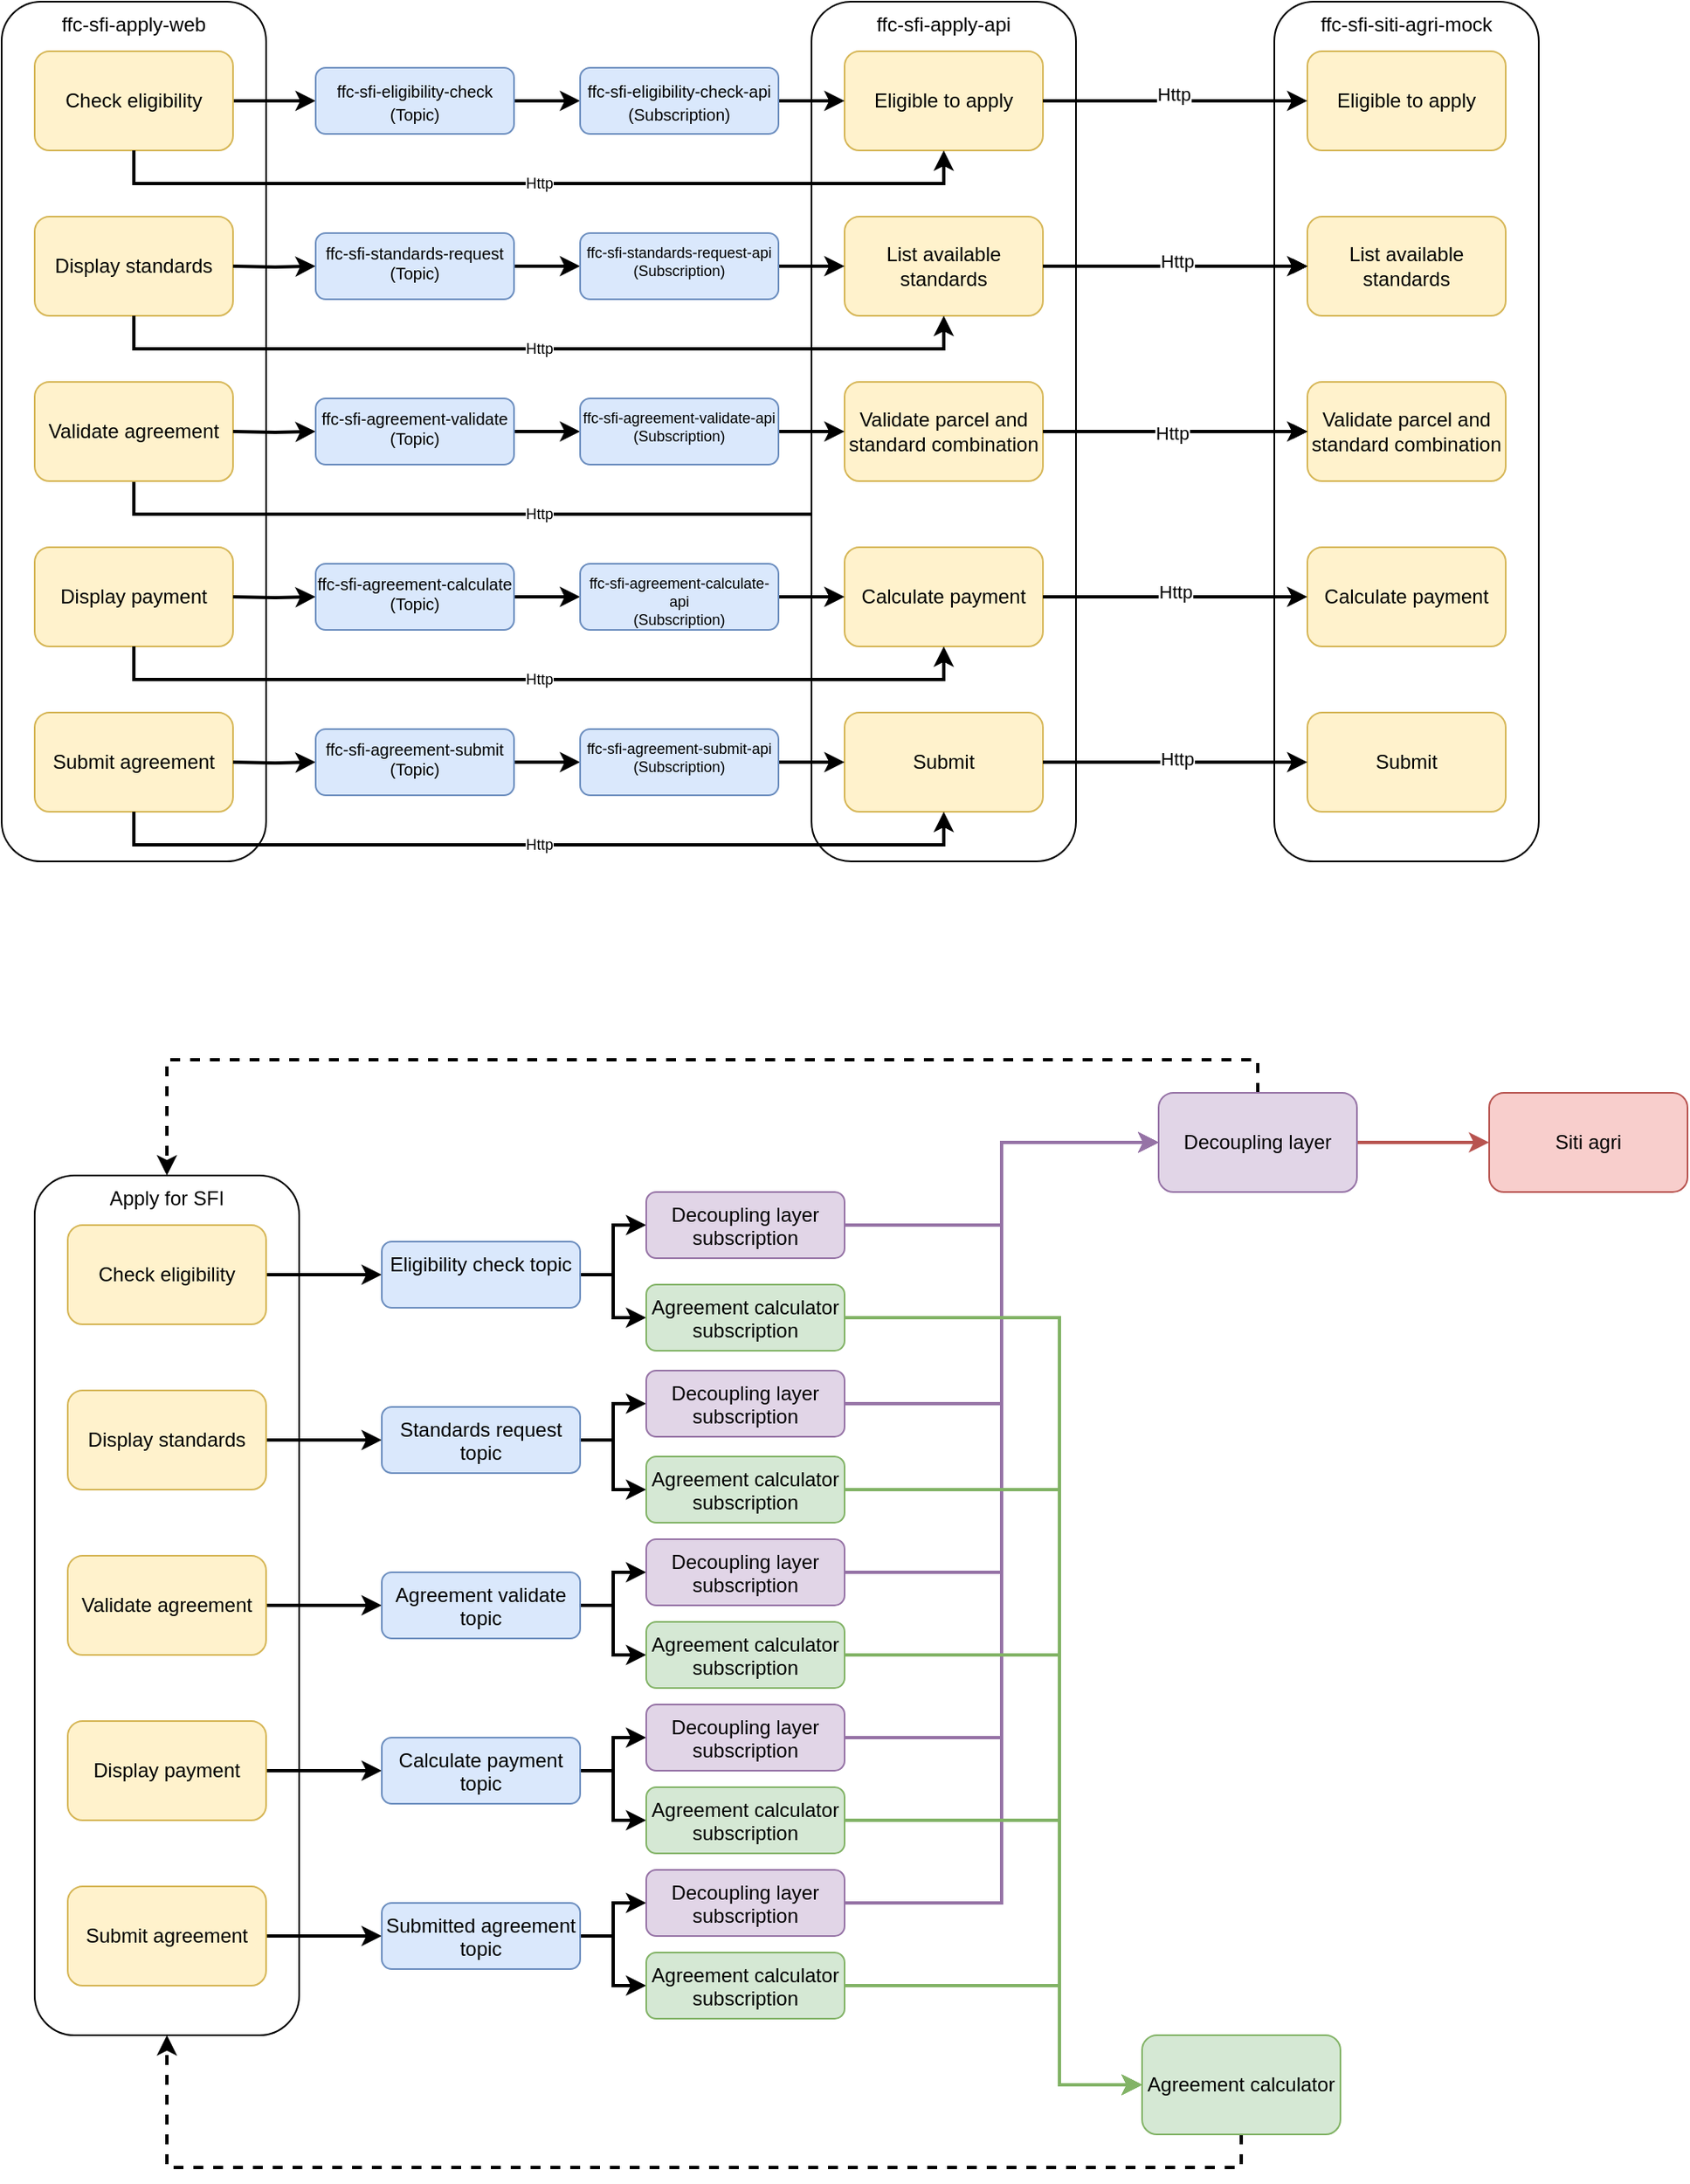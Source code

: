 <mxfile version="14.7.2" type="github">
  <diagram id="4-JRABzrSl69xwfmwqKc" name="Page-1">
    <mxGraphModel dx="2249" dy="762" grid="1" gridSize="10" guides="1" tooltips="1" connect="1" arrows="1" fold="1" page="1" pageScale="1" pageWidth="827" pageHeight="1169" math="0" shadow="0">
      <root>
        <mxCell id="0" />
        <mxCell id="1" parent="0" />
        <mxCell id="iLdQewGLBE6HOLNRCHzL-6" value="ffc-sfi-apply-web" style="rounded=1;whiteSpace=wrap;html=1;verticalAlign=top;" parent="1" vertex="1">
          <mxGeometry x="-130" y="170" width="160" height="520" as="geometry" />
        </mxCell>
        <mxCell id="iLdQewGLBE6HOLNRCHzL-37" style="edgeStyle=orthogonalEdgeStyle;rounded=0;orthogonalLoop=1;jettySize=auto;html=1;strokeWidth=2;" parent="1" source="iLdQewGLBE6HOLNRCHzL-1" target="iLdQewGLBE6HOLNRCHzL-35" edge="1">
          <mxGeometry relative="1" as="geometry" />
        </mxCell>
        <mxCell id="iLdQewGLBE6HOLNRCHzL-1" value="Check eligibility" style="rounded=1;whiteSpace=wrap;html=1;fillColor=#fff2cc;strokeColor=#d6b656;" parent="1" vertex="1">
          <mxGeometry x="-110" y="200" width="120" height="60" as="geometry" />
        </mxCell>
        <mxCell id="iLdQewGLBE6HOLNRCHzL-2" value="Display standards" style="rounded=1;whiteSpace=wrap;html=1;fillColor=#fff2cc;strokeColor=#d6b656;" parent="1" vertex="1">
          <mxGeometry x="-110" y="300" width="120" height="60" as="geometry" />
        </mxCell>
        <mxCell id="iLdQewGLBE6HOLNRCHzL-63" value="Http" style="edgeStyle=orthogonalEdgeStyle;rounded=0;orthogonalLoop=1;jettySize=auto;html=1;entryX=0.5;entryY=1;entryDx=0;entryDy=0;fontSize=9;strokeWidth=2;exitX=0.5;exitY=1;exitDx=0;exitDy=0;" parent="1" source="iLdQewGLBE6HOLNRCHzL-3" target="iLdQewGLBE6HOLNRCHzL-10" edge="1">
          <mxGeometry relative="1" as="geometry" />
        </mxCell>
        <mxCell id="iLdQewGLBE6HOLNRCHzL-3" value="Validate agreement" style="rounded=1;whiteSpace=wrap;html=1;fillColor=#fff2cc;strokeColor=#d6b656;" parent="1" vertex="1">
          <mxGeometry x="-110" y="400" width="120" height="60" as="geometry" />
        </mxCell>
        <mxCell id="iLdQewGLBE6HOLNRCHzL-4" value="Display payment" style="rounded=1;whiteSpace=wrap;html=1;fillColor=#fff2cc;strokeColor=#d6b656;" parent="1" vertex="1">
          <mxGeometry x="-110" y="500" width="120" height="60" as="geometry" />
        </mxCell>
        <mxCell id="iLdQewGLBE6HOLNRCHzL-5" value="Submit agreement" style="rounded=1;whiteSpace=wrap;html=1;fillColor=#fff2cc;strokeColor=#d6b656;" parent="1" vertex="1">
          <mxGeometry x="-110" y="600" width="120" height="60" as="geometry" />
        </mxCell>
        <mxCell id="iLdQewGLBE6HOLNRCHzL-7" value="ffc-sfi-apply-api" style="rounded=1;whiteSpace=wrap;html=1;verticalAlign=top;" parent="1" vertex="1">
          <mxGeometry x="360" y="170" width="160" height="520" as="geometry" />
        </mxCell>
        <mxCell id="iLdQewGLBE6HOLNRCHzL-8" value="Eligible to apply" style="rounded=1;whiteSpace=wrap;html=1;fillColor=#fff2cc;strokeColor=#d6b656;" parent="1" vertex="1">
          <mxGeometry x="380" y="200" width="120" height="60" as="geometry" />
        </mxCell>
        <mxCell id="iLdQewGLBE6HOLNRCHzL-9" value="List available standards" style="rounded=1;whiteSpace=wrap;html=1;fillColor=#fff2cc;strokeColor=#d6b656;" parent="1" vertex="1">
          <mxGeometry x="380" y="300" width="120" height="60" as="geometry" />
        </mxCell>
        <mxCell id="iLdQewGLBE6HOLNRCHzL-21" style="edgeStyle=orthogonalEdgeStyle;rounded=0;orthogonalLoop=1;jettySize=auto;html=1;entryX=0;entryY=0.5;entryDx=0;entryDy=0;" parent="1" source="iLdQewGLBE6HOLNRCHzL-10" target="iLdQewGLBE6HOLNRCHzL-16" edge="1">
          <mxGeometry relative="1" as="geometry" />
        </mxCell>
        <mxCell id="iLdQewGLBE6HOLNRCHzL-10" value="Validate parcel and standard combination" style="rounded=1;whiteSpace=wrap;html=1;fillColor=#fff2cc;strokeColor=#d6b656;" parent="1" vertex="1">
          <mxGeometry x="380" y="400" width="120" height="60" as="geometry" />
        </mxCell>
        <mxCell id="iLdQewGLBE6HOLNRCHzL-11" value="Calculate payment" style="rounded=1;whiteSpace=wrap;html=1;fillColor=#fff2cc;strokeColor=#d6b656;" parent="1" vertex="1">
          <mxGeometry x="380" y="500" width="120" height="60" as="geometry" />
        </mxCell>
        <mxCell id="iLdQewGLBE6HOLNRCHzL-12" value="Submit" style="rounded=1;whiteSpace=wrap;html=1;fillColor=#fff2cc;strokeColor=#d6b656;" parent="1" vertex="1">
          <mxGeometry x="380" y="600" width="120" height="60" as="geometry" />
        </mxCell>
        <mxCell id="iLdQewGLBE6HOLNRCHzL-13" value="ffc-sfi-siti-agri-mock" style="rounded=1;whiteSpace=wrap;html=1;verticalAlign=top;" parent="1" vertex="1">
          <mxGeometry x="640" y="170" width="160" height="520" as="geometry" />
        </mxCell>
        <mxCell id="iLdQewGLBE6HOLNRCHzL-14" value="Eligible to apply" style="rounded=1;whiteSpace=wrap;html=1;fillColor=#fff2cc;strokeColor=#d6b656;" parent="1" vertex="1">
          <mxGeometry x="660" y="200" width="120" height="60" as="geometry" />
        </mxCell>
        <mxCell id="iLdQewGLBE6HOLNRCHzL-15" value="List available standards" style="rounded=1;whiteSpace=wrap;html=1;fillColor=#fff2cc;strokeColor=#d6b656;" parent="1" vertex="1">
          <mxGeometry x="660" y="300" width="120" height="60" as="geometry" />
        </mxCell>
        <mxCell id="iLdQewGLBE6HOLNRCHzL-16" value="Validate parcel and standard combination" style="rounded=1;whiteSpace=wrap;html=1;fillColor=#fff2cc;strokeColor=#d6b656;" parent="1" vertex="1">
          <mxGeometry x="660" y="400" width="120" height="60" as="geometry" />
        </mxCell>
        <mxCell id="iLdQewGLBE6HOLNRCHzL-17" value="Calculate payment" style="rounded=1;whiteSpace=wrap;html=1;fillColor=#fff2cc;strokeColor=#d6b656;" parent="1" vertex="1">
          <mxGeometry x="660" y="500" width="120" height="60" as="geometry" />
        </mxCell>
        <mxCell id="iLdQewGLBE6HOLNRCHzL-18" value="Submit" style="rounded=1;whiteSpace=wrap;html=1;fillColor=#fff2cc;strokeColor=#d6b656;" parent="1" vertex="1">
          <mxGeometry x="660" y="600" width="120" height="60" as="geometry" />
        </mxCell>
        <mxCell id="iLdQewGLBE6HOLNRCHzL-19" style="edgeStyle=orthogonalEdgeStyle;rounded=0;orthogonalLoop=1;jettySize=auto;html=1;entryX=0;entryY=0.5;entryDx=0;entryDy=0;strokeWidth=2;" parent="1" source="iLdQewGLBE6HOLNRCHzL-8" target="iLdQewGLBE6HOLNRCHzL-14" edge="1">
          <mxGeometry relative="1" as="geometry" />
        </mxCell>
        <mxCell id="iLdQewGLBE6HOLNRCHzL-30" value="Http" style="edgeLabel;html=1;align=center;verticalAlign=middle;resizable=0;points=[];" parent="iLdQewGLBE6HOLNRCHzL-19" vertex="1" connectable="0">
          <mxGeometry x="0.225" y="4" relative="1" as="geometry">
            <mxPoint x="-19" as="offset" />
          </mxGeometry>
        </mxCell>
        <mxCell id="iLdQewGLBE6HOLNRCHzL-20" style="edgeStyle=orthogonalEdgeStyle;rounded=0;orthogonalLoop=1;jettySize=auto;html=1;" parent="1" source="iLdQewGLBE6HOLNRCHzL-9" target="iLdQewGLBE6HOLNRCHzL-15" edge="1">
          <mxGeometry relative="1" as="geometry" />
        </mxCell>
        <mxCell id="iLdQewGLBE6HOLNRCHzL-24" style="edgeStyle=orthogonalEdgeStyle;rounded=0;orthogonalLoop=1;jettySize=auto;html=1;" parent="1" edge="1">
          <mxGeometry relative="1" as="geometry">
            <mxPoint x="500" y="330" as="sourcePoint" />
            <mxPoint x="660" y="330" as="targetPoint" />
          </mxGeometry>
        </mxCell>
        <mxCell id="iLdQewGLBE6HOLNRCHzL-25" style="edgeStyle=orthogonalEdgeStyle;rounded=0;orthogonalLoop=1;jettySize=auto;html=1;entryX=0;entryY=0.5;entryDx=0;entryDy=0;" parent="1" edge="1">
          <mxGeometry relative="1" as="geometry">
            <mxPoint x="500" y="430" as="sourcePoint" />
            <mxPoint x="660" y="430" as="targetPoint" />
          </mxGeometry>
        </mxCell>
        <mxCell id="iLdQewGLBE6HOLNRCHzL-26" style="edgeStyle=orthogonalEdgeStyle;rounded=0;orthogonalLoop=1;jettySize=auto;html=1;" parent="1" edge="1">
          <mxGeometry relative="1" as="geometry">
            <mxPoint x="500" y="330" as="sourcePoint" />
            <mxPoint x="660" y="330" as="targetPoint" />
          </mxGeometry>
        </mxCell>
        <mxCell id="iLdQewGLBE6HOLNRCHzL-27" style="edgeStyle=orthogonalEdgeStyle;rounded=0;orthogonalLoop=1;jettySize=auto;html=1;entryX=0;entryY=0.5;entryDx=0;entryDy=0;" parent="1" edge="1">
          <mxGeometry relative="1" as="geometry">
            <mxPoint x="500" y="430" as="sourcePoint" />
            <mxPoint x="660" y="430" as="targetPoint" />
          </mxGeometry>
        </mxCell>
        <mxCell id="iLdQewGLBE6HOLNRCHzL-22" style="edgeStyle=orthogonalEdgeStyle;rounded=0;orthogonalLoop=1;jettySize=auto;html=1;entryX=0;entryY=0.5;entryDx=0;entryDy=0;strokeWidth=2;" parent="1" source="iLdQewGLBE6HOLNRCHzL-11" target="iLdQewGLBE6HOLNRCHzL-17" edge="1">
          <mxGeometry relative="1" as="geometry" />
        </mxCell>
        <mxCell id="iLdQewGLBE6HOLNRCHzL-33" value="Http" style="edgeLabel;html=1;align=center;verticalAlign=middle;resizable=0;points=[];" parent="iLdQewGLBE6HOLNRCHzL-22" vertex="1" connectable="0">
          <mxGeometry x="0.3" y="3" relative="1" as="geometry">
            <mxPoint x="-24" as="offset" />
          </mxGeometry>
        </mxCell>
        <mxCell id="iLdQewGLBE6HOLNRCHzL-23" style="edgeStyle=orthogonalEdgeStyle;rounded=0;orthogonalLoop=1;jettySize=auto;html=1;entryX=0;entryY=0.5;entryDx=0;entryDy=0;strokeWidth=2;" parent="1" source="iLdQewGLBE6HOLNRCHzL-12" target="iLdQewGLBE6HOLNRCHzL-18" edge="1">
          <mxGeometry relative="1" as="geometry" />
        </mxCell>
        <mxCell id="iLdQewGLBE6HOLNRCHzL-34" value="Http" style="edgeLabel;html=1;align=center;verticalAlign=middle;resizable=0;points=[];" parent="iLdQewGLBE6HOLNRCHzL-23" vertex="1" connectable="0">
          <mxGeometry x="0.312" y="2" relative="1" as="geometry">
            <mxPoint x="-24" as="offset" />
          </mxGeometry>
        </mxCell>
        <mxCell id="iLdQewGLBE6HOLNRCHzL-28" style="edgeStyle=orthogonalEdgeStyle;rounded=0;orthogonalLoop=1;jettySize=auto;html=1;strokeWidth=2;" parent="1" edge="1">
          <mxGeometry relative="1" as="geometry">
            <mxPoint x="500" y="330" as="sourcePoint" />
            <mxPoint x="660" y="330" as="targetPoint" />
          </mxGeometry>
        </mxCell>
        <mxCell id="iLdQewGLBE6HOLNRCHzL-31" value="Http" style="edgeLabel;html=1;align=center;verticalAlign=middle;resizable=0;points=[];" parent="iLdQewGLBE6HOLNRCHzL-28" vertex="1" connectable="0">
          <mxGeometry x="0.25" y="3" relative="1" as="geometry">
            <mxPoint x="-19" as="offset" />
          </mxGeometry>
        </mxCell>
        <mxCell id="iLdQewGLBE6HOLNRCHzL-29" style="edgeStyle=orthogonalEdgeStyle;rounded=0;orthogonalLoop=1;jettySize=auto;html=1;entryX=0;entryY=0.5;entryDx=0;entryDy=0;strokeWidth=2;" parent="1" edge="1">
          <mxGeometry relative="1" as="geometry">
            <mxPoint x="500" y="430" as="sourcePoint" />
            <mxPoint x="660" y="430" as="targetPoint" />
          </mxGeometry>
        </mxCell>
        <mxCell id="iLdQewGLBE6HOLNRCHzL-32" value="Http" style="edgeLabel;html=1;align=center;verticalAlign=middle;resizable=0;points=[];" parent="iLdQewGLBE6HOLNRCHzL-29" vertex="1" connectable="0">
          <mxGeometry x="0.175" y="-2" relative="1" as="geometry">
            <mxPoint x="-16" y="-1" as="offset" />
          </mxGeometry>
        </mxCell>
        <mxCell id="iLdQewGLBE6HOLNRCHzL-38" style="edgeStyle=orthogonalEdgeStyle;rounded=0;orthogonalLoop=1;jettySize=auto;html=1;entryX=0;entryY=0.5;entryDx=0;entryDy=0;strokeWidth=2;" parent="1" source="iLdQewGLBE6HOLNRCHzL-35" target="iLdQewGLBE6HOLNRCHzL-36" edge="1">
          <mxGeometry relative="1" as="geometry" />
        </mxCell>
        <mxCell id="iLdQewGLBE6HOLNRCHzL-35" value="&lt;font style=&quot;font-size: 10px&quot;&gt;ffc-sfi-eligibility-check&lt;br&gt;(Topic)&lt;/font&gt;" style="rounded=1;whiteSpace=wrap;html=1;verticalAlign=top;fillColor=#dae8fc;strokeColor=#6c8ebf;" parent="1" vertex="1">
          <mxGeometry x="60" y="210" width="120" height="40" as="geometry" />
        </mxCell>
        <mxCell id="iLdQewGLBE6HOLNRCHzL-39" style="edgeStyle=orthogonalEdgeStyle;rounded=0;orthogonalLoop=1;jettySize=auto;html=1;entryX=0;entryY=0.5;entryDx=0;entryDy=0;strokeWidth=2;" parent="1" source="iLdQewGLBE6HOLNRCHzL-36" target="iLdQewGLBE6HOLNRCHzL-8" edge="1">
          <mxGeometry relative="1" as="geometry" />
        </mxCell>
        <mxCell id="iLdQewGLBE6HOLNRCHzL-36" value="&lt;font style=&quot;font-size: 10px&quot;&gt;ffc-sfi-eligibility-check-api&lt;br&gt;(Subscription)&lt;/font&gt;" style="rounded=1;whiteSpace=wrap;html=1;verticalAlign=top;fillColor=#dae8fc;strokeColor=#6c8ebf;" parent="1" vertex="1">
          <mxGeometry x="220" y="210" width="120" height="40" as="geometry" />
        </mxCell>
        <mxCell id="iLdQewGLBE6HOLNRCHzL-40" style="edgeStyle=orthogonalEdgeStyle;rounded=0;orthogonalLoop=1;jettySize=auto;html=1;strokeWidth=2;" parent="1" target="iLdQewGLBE6HOLNRCHzL-42" edge="1">
          <mxGeometry relative="1" as="geometry">
            <mxPoint x="10" y="330" as="sourcePoint" />
          </mxGeometry>
        </mxCell>
        <mxCell id="iLdQewGLBE6HOLNRCHzL-41" style="edgeStyle=orthogonalEdgeStyle;rounded=0;orthogonalLoop=1;jettySize=auto;html=1;entryX=0;entryY=0.5;entryDx=0;entryDy=0;strokeWidth=2;" parent="1" source="iLdQewGLBE6HOLNRCHzL-42" target="iLdQewGLBE6HOLNRCHzL-44" edge="1">
          <mxGeometry relative="1" as="geometry" />
        </mxCell>
        <mxCell id="iLdQewGLBE6HOLNRCHzL-42" value="ffc-sfi-standards-request&lt;br style=&quot;font-size: 10px&quot;&gt;(Topic)" style="rounded=1;whiteSpace=wrap;html=1;verticalAlign=top;fontSize=10;fillColor=#dae8fc;strokeColor=#6c8ebf;" parent="1" vertex="1">
          <mxGeometry x="60" y="310" width="120" height="40" as="geometry" />
        </mxCell>
        <mxCell id="iLdQewGLBE6HOLNRCHzL-43" style="edgeStyle=orthogonalEdgeStyle;rounded=0;orthogonalLoop=1;jettySize=auto;html=1;entryX=0;entryY=0.5;entryDx=0;entryDy=0;strokeWidth=2;" parent="1" source="iLdQewGLBE6HOLNRCHzL-44" edge="1">
          <mxGeometry relative="1" as="geometry">
            <mxPoint x="380" y="330" as="targetPoint" />
          </mxGeometry>
        </mxCell>
        <mxCell id="iLdQewGLBE6HOLNRCHzL-44" value="ffc-sfi-standards-request-api&lt;br style=&quot;font-size: 9px;&quot;&gt;(Subscription)" style="rounded=1;whiteSpace=wrap;html=1;verticalAlign=top;fontSize=9;fillColor=#dae8fc;strokeColor=#6c8ebf;" parent="1" vertex="1">
          <mxGeometry x="220" y="310" width="120" height="40" as="geometry" />
        </mxCell>
        <mxCell id="iLdQewGLBE6HOLNRCHzL-45" style="edgeStyle=orthogonalEdgeStyle;rounded=0;orthogonalLoop=1;jettySize=auto;html=1;strokeWidth=2;" parent="1" target="iLdQewGLBE6HOLNRCHzL-47" edge="1">
          <mxGeometry relative="1" as="geometry">
            <mxPoint x="10" y="430" as="sourcePoint" />
          </mxGeometry>
        </mxCell>
        <mxCell id="iLdQewGLBE6HOLNRCHzL-46" style="edgeStyle=orthogonalEdgeStyle;rounded=0;orthogonalLoop=1;jettySize=auto;html=1;entryX=0;entryY=0.5;entryDx=0;entryDy=0;strokeWidth=2;" parent="1" source="iLdQewGLBE6HOLNRCHzL-47" target="iLdQewGLBE6HOLNRCHzL-49" edge="1">
          <mxGeometry relative="1" as="geometry" />
        </mxCell>
        <mxCell id="iLdQewGLBE6HOLNRCHzL-47" value="ffc-sfi-agreement-validate&lt;br style=&quot;font-size: 10px&quot;&gt;(Topic)" style="rounded=1;whiteSpace=wrap;html=1;verticalAlign=top;fontSize=10;fillColor=#dae8fc;strokeColor=#6c8ebf;" parent="1" vertex="1">
          <mxGeometry x="60" y="410" width="120" height="40" as="geometry" />
        </mxCell>
        <mxCell id="iLdQewGLBE6HOLNRCHzL-48" style="edgeStyle=orthogonalEdgeStyle;rounded=0;orthogonalLoop=1;jettySize=auto;html=1;entryX=0;entryY=0.5;entryDx=0;entryDy=0;strokeWidth=2;" parent="1" source="iLdQewGLBE6HOLNRCHzL-49" edge="1">
          <mxGeometry relative="1" as="geometry">
            <mxPoint x="380" y="430" as="targetPoint" />
          </mxGeometry>
        </mxCell>
        <mxCell id="iLdQewGLBE6HOLNRCHzL-49" value="ffc-sfi-agreement-validate-api&lt;br style=&quot;font-size: 9px&quot;&gt;(Subscription)" style="rounded=1;whiteSpace=wrap;html=1;verticalAlign=top;fontSize=9;fillColor=#dae8fc;strokeColor=#6c8ebf;" parent="1" vertex="1">
          <mxGeometry x="220" y="410" width="120" height="40" as="geometry" />
        </mxCell>
        <mxCell id="iLdQewGLBE6HOLNRCHzL-50" style="edgeStyle=orthogonalEdgeStyle;rounded=0;orthogonalLoop=1;jettySize=auto;html=1;strokeWidth=2;" parent="1" target="iLdQewGLBE6HOLNRCHzL-52" edge="1">
          <mxGeometry relative="1" as="geometry">
            <mxPoint x="10" y="530" as="sourcePoint" />
          </mxGeometry>
        </mxCell>
        <mxCell id="iLdQewGLBE6HOLNRCHzL-51" style="edgeStyle=orthogonalEdgeStyle;rounded=0;orthogonalLoop=1;jettySize=auto;html=1;entryX=0;entryY=0.5;entryDx=0;entryDy=0;strokeWidth=2;" parent="1" source="iLdQewGLBE6HOLNRCHzL-52" target="iLdQewGLBE6HOLNRCHzL-54" edge="1">
          <mxGeometry relative="1" as="geometry" />
        </mxCell>
        <mxCell id="iLdQewGLBE6HOLNRCHzL-52" value="ffc-sfi-agreement-calculate&lt;br style=&quot;font-size: 10px&quot;&gt;(Topic)" style="rounded=1;whiteSpace=wrap;html=1;verticalAlign=top;fontSize=10;fillColor=#dae8fc;strokeColor=#6c8ebf;" parent="1" vertex="1">
          <mxGeometry x="60" y="510" width="120" height="40" as="geometry" />
        </mxCell>
        <mxCell id="iLdQewGLBE6HOLNRCHzL-53" style="edgeStyle=orthogonalEdgeStyle;rounded=0;orthogonalLoop=1;jettySize=auto;html=1;entryX=0;entryY=0.5;entryDx=0;entryDy=0;strokeWidth=2;" parent="1" source="iLdQewGLBE6HOLNRCHzL-54" edge="1">
          <mxGeometry relative="1" as="geometry">
            <mxPoint x="380" y="530" as="targetPoint" />
          </mxGeometry>
        </mxCell>
        <mxCell id="iLdQewGLBE6HOLNRCHzL-54" value="ffc-sfi-agreement-calculate-api&lt;br style=&quot;font-size: 9px&quot;&gt;(Subscription)" style="rounded=1;whiteSpace=wrap;html=1;verticalAlign=top;fontSize=9;fillColor=#dae8fc;strokeColor=#6c8ebf;" parent="1" vertex="1">
          <mxGeometry x="220" y="510" width="120" height="40" as="geometry" />
        </mxCell>
        <mxCell id="iLdQewGLBE6HOLNRCHzL-55" style="edgeStyle=orthogonalEdgeStyle;rounded=0;orthogonalLoop=1;jettySize=auto;html=1;strokeWidth=2;" parent="1" target="iLdQewGLBE6HOLNRCHzL-57" edge="1">
          <mxGeometry relative="1" as="geometry">
            <mxPoint x="10" y="630" as="sourcePoint" />
          </mxGeometry>
        </mxCell>
        <mxCell id="iLdQewGLBE6HOLNRCHzL-56" style="edgeStyle=orthogonalEdgeStyle;rounded=0;orthogonalLoop=1;jettySize=auto;html=1;entryX=0;entryY=0.5;entryDx=0;entryDy=0;strokeWidth=2;" parent="1" source="iLdQewGLBE6HOLNRCHzL-57" target="iLdQewGLBE6HOLNRCHzL-59" edge="1">
          <mxGeometry relative="1" as="geometry" />
        </mxCell>
        <mxCell id="iLdQewGLBE6HOLNRCHzL-57" value="ffc-sfi-agreement-submit&lt;br style=&quot;font-size: 10px&quot;&gt;(Topic)" style="rounded=1;whiteSpace=wrap;html=1;verticalAlign=top;fontSize=10;fillColor=#dae8fc;strokeColor=#6c8ebf;" parent="1" vertex="1">
          <mxGeometry x="60" y="610" width="120" height="40" as="geometry" />
        </mxCell>
        <mxCell id="iLdQewGLBE6HOLNRCHzL-58" style="edgeStyle=orthogonalEdgeStyle;rounded=0;orthogonalLoop=1;jettySize=auto;html=1;entryX=0;entryY=0.5;entryDx=0;entryDy=0;strokeWidth=2;" parent="1" source="iLdQewGLBE6HOLNRCHzL-59" edge="1">
          <mxGeometry relative="1" as="geometry">
            <mxPoint x="380" y="630" as="targetPoint" />
          </mxGeometry>
        </mxCell>
        <mxCell id="iLdQewGLBE6HOLNRCHzL-59" value="ffc-sfi-agreement-submit-api&lt;br style=&quot;font-size: 9px;&quot;&gt;(Subscription)" style="rounded=1;whiteSpace=wrap;html=1;verticalAlign=top;fontSize=9;fillColor=#dae8fc;strokeColor=#6c8ebf;" parent="1" vertex="1">
          <mxGeometry x="220" y="610" width="120" height="40" as="geometry" />
        </mxCell>
        <mxCell id="iLdQewGLBE6HOLNRCHzL-61" value="Http" style="edgeStyle=orthogonalEdgeStyle;rounded=0;orthogonalLoop=1;jettySize=auto;html=1;entryX=0.5;entryY=1;entryDx=0;entryDy=0;fontSize=9;strokeWidth=2;exitX=0.5;exitY=1;exitDx=0;exitDy=0;" parent="1" source="iLdQewGLBE6HOLNRCHzL-1" target="iLdQewGLBE6HOLNRCHzL-8" edge="1">
          <mxGeometry relative="1" as="geometry" />
        </mxCell>
        <mxCell id="iLdQewGLBE6HOLNRCHzL-62" value="Http" style="edgeStyle=orthogonalEdgeStyle;rounded=0;orthogonalLoop=1;jettySize=auto;html=1;entryX=0.5;entryY=1;entryDx=0;entryDy=0;fontSize=9;strokeWidth=2;exitX=0.5;exitY=1;exitDx=0;exitDy=0;" parent="1" source="iLdQewGLBE6HOLNRCHzL-2" target="iLdQewGLBE6HOLNRCHzL-9" edge="1">
          <mxGeometry relative="1" as="geometry" />
        </mxCell>
        <mxCell id="iLdQewGLBE6HOLNRCHzL-65" value="Http" style="edgeStyle=orthogonalEdgeStyle;rounded=0;orthogonalLoop=1;jettySize=auto;html=1;entryX=0.5;entryY=1;entryDx=0;entryDy=0;fontSize=9;strokeWidth=2;exitX=0.5;exitY=1;exitDx=0;exitDy=0;" parent="1" source="iLdQewGLBE6HOLNRCHzL-5" target="iLdQewGLBE6HOLNRCHzL-12" edge="1">
          <mxGeometry relative="1" as="geometry" />
        </mxCell>
        <mxCell id="iLdQewGLBE6HOLNRCHzL-64" value="Http" style="edgeStyle=orthogonalEdgeStyle;rounded=0;orthogonalLoop=1;jettySize=auto;html=1;entryX=0.5;entryY=1;entryDx=0;entryDy=0;fontSize=9;strokeWidth=2;exitX=0.5;exitY=1;exitDx=0;exitDy=0;" parent="1" source="iLdQewGLBE6HOLNRCHzL-4" target="iLdQewGLBE6HOLNRCHzL-11" edge="1">
          <mxGeometry relative="1" as="geometry" />
        </mxCell>
        <mxCell id="92nNJz3FCfaOk2cZFQuL-1" value="Apply for SFI" style="rounded=1;whiteSpace=wrap;html=1;verticalAlign=top;" vertex="1" parent="1">
          <mxGeometry x="-110" y="880" width="160" height="520" as="geometry" />
        </mxCell>
        <mxCell id="92nNJz3FCfaOk2cZFQuL-22" style="edgeStyle=orthogonalEdgeStyle;rounded=0;orthogonalLoop=1;jettySize=auto;html=1;entryX=0;entryY=0.5;entryDx=0;entryDy=0;strokeWidth=2;" edge="1" parent="1" source="92nNJz3FCfaOk2cZFQuL-2" target="92nNJz3FCfaOk2cZFQuL-8">
          <mxGeometry relative="1" as="geometry" />
        </mxCell>
        <mxCell id="92nNJz3FCfaOk2cZFQuL-2" value="Check eligibility" style="rounded=1;whiteSpace=wrap;html=1;fillColor=#fff2cc;strokeColor=#d6b656;" vertex="1" parent="1">
          <mxGeometry x="-90" y="910" width="120" height="60" as="geometry" />
        </mxCell>
        <mxCell id="92nNJz3FCfaOk2cZFQuL-23" style="edgeStyle=orthogonalEdgeStyle;rounded=0;orthogonalLoop=1;jettySize=auto;html=1;entryX=0;entryY=0.5;entryDx=0;entryDy=0;strokeWidth=2;" edge="1" parent="1" source="92nNJz3FCfaOk2cZFQuL-3" target="92nNJz3FCfaOk2cZFQuL-11">
          <mxGeometry relative="1" as="geometry" />
        </mxCell>
        <mxCell id="92nNJz3FCfaOk2cZFQuL-3" value="Display standards" style="rounded=1;whiteSpace=wrap;html=1;fillColor=#fff2cc;strokeColor=#d6b656;" vertex="1" parent="1">
          <mxGeometry x="-90" y="1010" width="120" height="60" as="geometry" />
        </mxCell>
        <mxCell id="92nNJz3FCfaOk2cZFQuL-24" style="edgeStyle=orthogonalEdgeStyle;rounded=0;orthogonalLoop=1;jettySize=auto;html=1;entryX=0;entryY=0.5;entryDx=0;entryDy=0;strokeWidth=2;" edge="1" parent="1" source="92nNJz3FCfaOk2cZFQuL-4" target="92nNJz3FCfaOk2cZFQuL-14">
          <mxGeometry relative="1" as="geometry" />
        </mxCell>
        <mxCell id="92nNJz3FCfaOk2cZFQuL-4" value="Validate agreement" style="rounded=1;whiteSpace=wrap;html=1;fillColor=#fff2cc;strokeColor=#d6b656;" vertex="1" parent="1">
          <mxGeometry x="-90" y="1110" width="120" height="60" as="geometry" />
        </mxCell>
        <mxCell id="92nNJz3FCfaOk2cZFQuL-25" style="edgeStyle=orthogonalEdgeStyle;rounded=0;orthogonalLoop=1;jettySize=auto;html=1;entryX=0;entryY=0.5;entryDx=0;entryDy=0;strokeWidth=2;" edge="1" parent="1" source="92nNJz3FCfaOk2cZFQuL-5" target="92nNJz3FCfaOk2cZFQuL-17">
          <mxGeometry relative="1" as="geometry" />
        </mxCell>
        <mxCell id="92nNJz3FCfaOk2cZFQuL-5" value="Display payment" style="rounded=1;whiteSpace=wrap;html=1;fillColor=#fff2cc;strokeColor=#d6b656;" vertex="1" parent="1">
          <mxGeometry x="-90" y="1210" width="120" height="60" as="geometry" />
        </mxCell>
        <mxCell id="92nNJz3FCfaOk2cZFQuL-26" style="edgeStyle=orthogonalEdgeStyle;rounded=0;orthogonalLoop=1;jettySize=auto;html=1;entryX=0;entryY=0.5;entryDx=0;entryDy=0;strokeWidth=2;" edge="1" parent="1" source="92nNJz3FCfaOk2cZFQuL-6" target="92nNJz3FCfaOk2cZFQuL-20">
          <mxGeometry relative="1" as="geometry" />
        </mxCell>
        <mxCell id="92nNJz3FCfaOk2cZFQuL-6" value="Submit agreement" style="rounded=1;whiteSpace=wrap;html=1;fillColor=#fff2cc;strokeColor=#d6b656;" vertex="1" parent="1">
          <mxGeometry x="-90" y="1310" width="120" height="60" as="geometry" />
        </mxCell>
        <mxCell id="92nNJz3FCfaOk2cZFQuL-7" style="edgeStyle=orthogonalEdgeStyle;rounded=0;orthogonalLoop=1;jettySize=auto;html=1;entryX=0;entryY=0.5;entryDx=0;entryDy=0;strokeWidth=2;" edge="1" parent="1" source="92nNJz3FCfaOk2cZFQuL-8" target="92nNJz3FCfaOk2cZFQuL-9">
          <mxGeometry relative="1" as="geometry" />
        </mxCell>
        <mxCell id="92nNJz3FCfaOk2cZFQuL-36" style="edgeStyle=orthogonalEdgeStyle;rounded=0;orthogonalLoop=1;jettySize=auto;html=1;entryX=0;entryY=0.5;entryDx=0;entryDy=0;fontSize=12;strokeWidth=2;" edge="1" parent="1" source="92nNJz3FCfaOk2cZFQuL-8" target="92nNJz3FCfaOk2cZFQuL-34">
          <mxGeometry relative="1" as="geometry" />
        </mxCell>
        <mxCell id="92nNJz3FCfaOk2cZFQuL-8" value="&lt;span style=&quot;font-size: 12px;&quot;&gt;Eligibility check topic&lt;/span&gt;" style="rounded=1;whiteSpace=wrap;html=1;verticalAlign=top;fillColor=#dae8fc;strokeColor=#6c8ebf;fontSize=12;" vertex="1" parent="1">
          <mxGeometry x="100" y="920" width="120" height="40" as="geometry" />
        </mxCell>
        <mxCell id="92nNJz3FCfaOk2cZFQuL-46" style="edgeStyle=orthogonalEdgeStyle;rounded=0;orthogonalLoop=1;jettySize=auto;html=1;entryX=0;entryY=0.5;entryDx=0;entryDy=0;fontSize=12;strokeWidth=2;fillColor=#e1d5e7;strokeColor=#9673a6;" edge="1" parent="1" source="92nNJz3FCfaOk2cZFQuL-9" target="92nNJz3FCfaOk2cZFQuL-45">
          <mxGeometry relative="1" as="geometry" />
        </mxCell>
        <mxCell id="92nNJz3FCfaOk2cZFQuL-9" value="&lt;span style=&quot;font-size: 12px;&quot;&gt;Decoupling layer subscription&lt;/span&gt;" style="rounded=1;whiteSpace=wrap;html=1;verticalAlign=top;fillColor=#e1d5e7;strokeColor=#9673a6;fontSize=12;" vertex="1" parent="1">
          <mxGeometry x="260" y="890" width="120" height="40" as="geometry" />
        </mxCell>
        <mxCell id="92nNJz3FCfaOk2cZFQuL-10" style="edgeStyle=orthogonalEdgeStyle;rounded=0;orthogonalLoop=1;jettySize=auto;html=1;entryX=0;entryY=0.5;entryDx=0;entryDy=0;strokeWidth=2;" edge="1" parent="1" source="92nNJz3FCfaOk2cZFQuL-11" target="92nNJz3FCfaOk2cZFQuL-30">
          <mxGeometry relative="1" as="geometry">
            <mxPoint x="260" y="1040" as="targetPoint" />
          </mxGeometry>
        </mxCell>
        <mxCell id="92nNJz3FCfaOk2cZFQuL-38" style="edgeStyle=orthogonalEdgeStyle;rounded=0;orthogonalLoop=1;jettySize=auto;html=1;entryX=0;entryY=0.5;entryDx=0;entryDy=0;fontSize=12;strokeWidth=2;" edge="1" parent="1" source="92nNJz3FCfaOk2cZFQuL-11" target="92nNJz3FCfaOk2cZFQuL-37">
          <mxGeometry relative="1" as="geometry" />
        </mxCell>
        <mxCell id="92nNJz3FCfaOk2cZFQuL-11" value="Standards request topic" style="rounded=1;whiteSpace=wrap;html=1;verticalAlign=top;fontSize=12;fillColor=#dae8fc;strokeColor=#6c8ebf;" vertex="1" parent="1">
          <mxGeometry x="100" y="1020" width="120" height="40" as="geometry" />
        </mxCell>
        <mxCell id="92nNJz3FCfaOk2cZFQuL-13" style="edgeStyle=orthogonalEdgeStyle;rounded=0;orthogonalLoop=1;jettySize=auto;html=1;entryX=0;entryY=0.5;entryDx=0;entryDy=0;strokeWidth=2;" edge="1" parent="1" source="92nNJz3FCfaOk2cZFQuL-14" target="92nNJz3FCfaOk2cZFQuL-31">
          <mxGeometry relative="1" as="geometry">
            <mxPoint x="260" y="1140" as="targetPoint" />
          </mxGeometry>
        </mxCell>
        <mxCell id="92nNJz3FCfaOk2cZFQuL-42" style="edgeStyle=orthogonalEdgeStyle;rounded=0;orthogonalLoop=1;jettySize=auto;html=1;entryX=0;entryY=0.5;entryDx=0;entryDy=0;fontSize=12;strokeWidth=2;" edge="1" parent="1" source="92nNJz3FCfaOk2cZFQuL-14" target="92nNJz3FCfaOk2cZFQuL-39">
          <mxGeometry relative="1" as="geometry" />
        </mxCell>
        <mxCell id="92nNJz3FCfaOk2cZFQuL-14" value="Agreement validate topic" style="rounded=1;whiteSpace=wrap;html=1;verticalAlign=top;fontSize=12;fillColor=#dae8fc;strokeColor=#6c8ebf;" vertex="1" parent="1">
          <mxGeometry x="100" y="1120" width="120" height="40" as="geometry" />
        </mxCell>
        <mxCell id="92nNJz3FCfaOk2cZFQuL-16" style="edgeStyle=orthogonalEdgeStyle;rounded=0;orthogonalLoop=1;jettySize=auto;html=1;strokeWidth=2;entryX=0;entryY=0.5;entryDx=0;entryDy=0;" edge="1" parent="1" source="92nNJz3FCfaOk2cZFQuL-17" target="92nNJz3FCfaOk2cZFQuL-32">
          <mxGeometry relative="1" as="geometry">
            <mxPoint x="260" y="1240" as="targetPoint" />
          </mxGeometry>
        </mxCell>
        <mxCell id="92nNJz3FCfaOk2cZFQuL-43" style="edgeStyle=orthogonalEdgeStyle;rounded=0;orthogonalLoop=1;jettySize=auto;html=1;entryX=0;entryY=0.5;entryDx=0;entryDy=0;fontSize=12;strokeWidth=2;" edge="1" parent="1" source="92nNJz3FCfaOk2cZFQuL-17" target="92nNJz3FCfaOk2cZFQuL-40">
          <mxGeometry relative="1" as="geometry" />
        </mxCell>
        <mxCell id="92nNJz3FCfaOk2cZFQuL-17" value="Calculate payment topic" style="rounded=1;whiteSpace=wrap;html=1;verticalAlign=top;fontSize=12;fillColor=#dae8fc;strokeColor=#6c8ebf;" vertex="1" parent="1">
          <mxGeometry x="100" y="1220" width="120" height="40" as="geometry" />
        </mxCell>
        <mxCell id="92nNJz3FCfaOk2cZFQuL-19" style="edgeStyle=orthogonalEdgeStyle;rounded=0;orthogonalLoop=1;jettySize=auto;html=1;entryX=0;entryY=0.5;entryDx=0;entryDy=0;strokeWidth=2;entryPerimeter=0;" edge="1" parent="1" source="92nNJz3FCfaOk2cZFQuL-20" target="92nNJz3FCfaOk2cZFQuL-33">
          <mxGeometry relative="1" as="geometry">
            <mxPoint x="260" y="1340" as="targetPoint" />
          </mxGeometry>
        </mxCell>
        <mxCell id="92nNJz3FCfaOk2cZFQuL-44" style="edgeStyle=orthogonalEdgeStyle;rounded=0;orthogonalLoop=1;jettySize=auto;html=1;entryX=0;entryY=0.5;entryDx=0;entryDy=0;fontSize=12;strokeWidth=2;" edge="1" parent="1" source="92nNJz3FCfaOk2cZFQuL-20" target="92nNJz3FCfaOk2cZFQuL-41">
          <mxGeometry relative="1" as="geometry" />
        </mxCell>
        <mxCell id="92nNJz3FCfaOk2cZFQuL-20" value="Submitted agreement topic" style="rounded=1;whiteSpace=wrap;html=1;verticalAlign=top;fontSize=12;fillColor=#dae8fc;strokeColor=#6c8ebf;" vertex="1" parent="1">
          <mxGeometry x="100" y="1320" width="120" height="40" as="geometry" />
        </mxCell>
        <mxCell id="92nNJz3FCfaOk2cZFQuL-47" style="edgeStyle=orthogonalEdgeStyle;rounded=0;orthogonalLoop=1;jettySize=auto;html=1;entryX=0;entryY=0.5;entryDx=0;entryDy=0;fontSize=12;strokeWidth=2;fillColor=#e1d5e7;strokeColor=#9673a6;" edge="1" parent="1" source="92nNJz3FCfaOk2cZFQuL-30" target="92nNJz3FCfaOk2cZFQuL-45">
          <mxGeometry relative="1" as="geometry" />
        </mxCell>
        <mxCell id="92nNJz3FCfaOk2cZFQuL-30" value="&lt;span style=&quot;font-size: 12px;&quot;&gt;Decoupling layer subscription&lt;/span&gt;" style="rounded=1;whiteSpace=wrap;html=1;verticalAlign=top;fillColor=#e1d5e7;strokeColor=#9673a6;fontSize=12;" vertex="1" parent="1">
          <mxGeometry x="260" y="998" width="120" height="40" as="geometry" />
        </mxCell>
        <mxCell id="92nNJz3FCfaOk2cZFQuL-48" style="edgeStyle=orthogonalEdgeStyle;rounded=0;orthogonalLoop=1;jettySize=auto;html=1;entryX=0;entryY=0.5;entryDx=0;entryDy=0;fontSize=12;strokeWidth=2;fillColor=#e1d5e7;strokeColor=#9673a6;" edge="1" parent="1" source="92nNJz3FCfaOk2cZFQuL-31" target="92nNJz3FCfaOk2cZFQuL-45">
          <mxGeometry relative="1" as="geometry" />
        </mxCell>
        <mxCell id="92nNJz3FCfaOk2cZFQuL-31" value="&lt;span style=&quot;font-size: 12px;&quot;&gt;Decoupling layer subscription&lt;/span&gt;" style="rounded=1;whiteSpace=wrap;html=1;verticalAlign=top;fillColor=#e1d5e7;strokeColor=#9673a6;fontSize=12;" vertex="1" parent="1">
          <mxGeometry x="260" y="1100" width="120" height="40" as="geometry" />
        </mxCell>
        <mxCell id="92nNJz3FCfaOk2cZFQuL-49" style="edgeStyle=orthogonalEdgeStyle;rounded=0;orthogonalLoop=1;jettySize=auto;html=1;entryX=0;entryY=0.5;entryDx=0;entryDy=0;fontSize=12;strokeWidth=2;fillColor=#e1d5e7;strokeColor=#9673a6;" edge="1" parent="1" source="92nNJz3FCfaOk2cZFQuL-32" target="92nNJz3FCfaOk2cZFQuL-45">
          <mxGeometry relative="1" as="geometry" />
        </mxCell>
        <mxCell id="92nNJz3FCfaOk2cZFQuL-32" value="&lt;span style=&quot;font-size: 12px;&quot;&gt;Decoupling layer subscription&lt;/span&gt;" style="rounded=1;whiteSpace=wrap;html=1;verticalAlign=top;fillColor=#e1d5e7;strokeColor=#9673a6;fontSize=12;" vertex="1" parent="1">
          <mxGeometry x="260" y="1200" width="120" height="40" as="geometry" />
        </mxCell>
        <mxCell id="92nNJz3FCfaOk2cZFQuL-50" style="edgeStyle=orthogonalEdgeStyle;rounded=0;orthogonalLoop=1;jettySize=auto;html=1;entryX=0;entryY=0.5;entryDx=0;entryDy=0;fontSize=12;strokeWidth=2;fillColor=#e1d5e7;strokeColor=#9673a6;" edge="1" parent="1" source="92nNJz3FCfaOk2cZFQuL-33" target="92nNJz3FCfaOk2cZFQuL-45">
          <mxGeometry relative="1" as="geometry" />
        </mxCell>
        <mxCell id="92nNJz3FCfaOk2cZFQuL-33" value="&lt;span style=&quot;font-size: 12px;&quot;&gt;Decoupling layer subscription&lt;/span&gt;" style="rounded=1;whiteSpace=wrap;html=1;verticalAlign=top;fillColor=#e1d5e7;strokeColor=#9673a6;fontSize=12;" vertex="1" parent="1">
          <mxGeometry x="260" y="1300" width="120" height="40" as="geometry" />
        </mxCell>
        <mxCell id="92nNJz3FCfaOk2cZFQuL-53" style="edgeStyle=orthogonalEdgeStyle;rounded=0;orthogonalLoop=1;jettySize=auto;html=1;entryX=0;entryY=0.5;entryDx=0;entryDy=0;fontSize=12;strokeWidth=2;fillColor=#d5e8d4;strokeColor=#82b366;" edge="1" parent="1" source="92nNJz3FCfaOk2cZFQuL-34" target="92nNJz3FCfaOk2cZFQuL-51">
          <mxGeometry relative="1" as="geometry">
            <Array as="points">
              <mxPoint x="510" y="966" />
              <mxPoint x="510" y="1430" />
            </Array>
          </mxGeometry>
        </mxCell>
        <mxCell id="92nNJz3FCfaOk2cZFQuL-34" value="&lt;span style=&quot;font-size: 12px&quot;&gt;Agreement calculator subscription&lt;/span&gt;" style="rounded=1;whiteSpace=wrap;html=1;verticalAlign=top;fillColor=#d5e8d4;strokeColor=#82b366;fontSize=12;" vertex="1" parent="1">
          <mxGeometry x="260" y="946" width="120" height="40" as="geometry" />
        </mxCell>
        <mxCell id="92nNJz3FCfaOk2cZFQuL-54" style="edgeStyle=orthogonalEdgeStyle;rounded=0;orthogonalLoop=1;jettySize=auto;html=1;entryX=0;entryY=0.5;entryDx=0;entryDy=0;fontSize=12;strokeWidth=2;fillColor=#d5e8d4;strokeColor=#82b366;" edge="1" parent="1" source="92nNJz3FCfaOk2cZFQuL-37" target="92nNJz3FCfaOk2cZFQuL-51">
          <mxGeometry relative="1" as="geometry">
            <Array as="points">
              <mxPoint x="510" y="1070" />
              <mxPoint x="510" y="1430" />
            </Array>
          </mxGeometry>
        </mxCell>
        <mxCell id="92nNJz3FCfaOk2cZFQuL-37" value="&lt;span style=&quot;font-size: 12px&quot;&gt;Agreement calculator subscription&lt;/span&gt;" style="rounded=1;whiteSpace=wrap;html=1;verticalAlign=top;fillColor=#d5e8d4;strokeColor=#82b366;fontSize=12;" vertex="1" parent="1">
          <mxGeometry x="260" y="1050" width="120" height="40" as="geometry" />
        </mxCell>
        <mxCell id="92nNJz3FCfaOk2cZFQuL-55" style="edgeStyle=orthogonalEdgeStyle;rounded=0;orthogonalLoop=1;jettySize=auto;html=1;entryX=0;entryY=0.5;entryDx=0;entryDy=0;fontSize=12;strokeWidth=2;fillColor=#d5e8d4;strokeColor=#82b366;" edge="1" parent="1" source="92nNJz3FCfaOk2cZFQuL-39" target="92nNJz3FCfaOk2cZFQuL-51">
          <mxGeometry relative="1" as="geometry">
            <Array as="points">
              <mxPoint x="510" y="1170" />
              <mxPoint x="510" y="1430" />
            </Array>
          </mxGeometry>
        </mxCell>
        <mxCell id="92nNJz3FCfaOk2cZFQuL-39" value="&lt;span style=&quot;font-size: 12px&quot;&gt;Agreement calculator subscription&lt;/span&gt;" style="rounded=1;whiteSpace=wrap;html=1;verticalAlign=top;fillColor=#d5e8d4;strokeColor=#82b366;fontSize=12;" vertex="1" parent="1">
          <mxGeometry x="260" y="1150" width="120" height="40" as="geometry" />
        </mxCell>
        <mxCell id="92nNJz3FCfaOk2cZFQuL-56" style="edgeStyle=orthogonalEdgeStyle;rounded=0;orthogonalLoop=1;jettySize=auto;html=1;entryX=0;entryY=0.5;entryDx=0;entryDy=0;fontSize=12;strokeWidth=2;fillColor=#d5e8d4;strokeColor=#82b366;" edge="1" parent="1" source="92nNJz3FCfaOk2cZFQuL-40" target="92nNJz3FCfaOk2cZFQuL-51">
          <mxGeometry relative="1" as="geometry">
            <Array as="points">
              <mxPoint x="510" y="1270" />
              <mxPoint x="510" y="1430" />
            </Array>
          </mxGeometry>
        </mxCell>
        <mxCell id="92nNJz3FCfaOk2cZFQuL-40" value="&lt;span style=&quot;font-size: 12px&quot;&gt;Agreement calculator subscription&lt;/span&gt;" style="rounded=1;whiteSpace=wrap;html=1;verticalAlign=top;fillColor=#d5e8d4;strokeColor=#82b366;fontSize=12;" vertex="1" parent="1">
          <mxGeometry x="260" y="1250" width="120" height="40" as="geometry" />
        </mxCell>
        <mxCell id="92nNJz3FCfaOk2cZFQuL-57" style="edgeStyle=orthogonalEdgeStyle;rounded=0;orthogonalLoop=1;jettySize=auto;html=1;entryX=0;entryY=0.5;entryDx=0;entryDy=0;fontSize=12;strokeWidth=2;fillColor=#d5e8d4;strokeColor=#82b366;" edge="1" parent="1" source="92nNJz3FCfaOk2cZFQuL-41" target="92nNJz3FCfaOk2cZFQuL-51">
          <mxGeometry relative="1" as="geometry">
            <Array as="points">
              <mxPoint x="510" y="1370" />
              <mxPoint x="510" y="1430" />
            </Array>
          </mxGeometry>
        </mxCell>
        <mxCell id="92nNJz3FCfaOk2cZFQuL-41" value="&lt;span style=&quot;font-size: 12px&quot;&gt;Agreement calculator subscription&lt;/span&gt;" style="rounded=1;whiteSpace=wrap;html=1;verticalAlign=top;fillColor=#d5e8d4;strokeColor=#82b366;fontSize=12;" vertex="1" parent="1">
          <mxGeometry x="260" y="1350" width="120" height="40" as="geometry" />
        </mxCell>
        <mxCell id="92nNJz3FCfaOk2cZFQuL-61" value="" style="edgeStyle=orthogonalEdgeStyle;rounded=0;orthogonalLoop=1;jettySize=auto;html=1;fontSize=12;strokeWidth=2;fillColor=#f8cecc;strokeColor=#b85450;" edge="1" parent="1" source="92nNJz3FCfaOk2cZFQuL-45" target="92nNJz3FCfaOk2cZFQuL-60">
          <mxGeometry relative="1" as="geometry" />
        </mxCell>
        <mxCell id="92nNJz3FCfaOk2cZFQuL-62" style="edgeStyle=orthogonalEdgeStyle;rounded=0;orthogonalLoop=1;jettySize=auto;html=1;entryX=0.5;entryY=0;entryDx=0;entryDy=0;fontSize=12;strokeWidth=2;exitX=0.5;exitY=0;exitDx=0;exitDy=0;dashed=1;" edge="1" parent="1" source="92nNJz3FCfaOk2cZFQuL-45" target="92nNJz3FCfaOk2cZFQuL-1">
          <mxGeometry relative="1" as="geometry" />
        </mxCell>
        <mxCell id="92nNJz3FCfaOk2cZFQuL-45" value="Decoupling layer" style="rounded=1;whiteSpace=wrap;html=1;fontSize=12;fillColor=#e1d5e7;strokeColor=#9673a6;" vertex="1" parent="1">
          <mxGeometry x="570" y="830" width="120" height="60" as="geometry" />
        </mxCell>
        <mxCell id="92nNJz3FCfaOk2cZFQuL-63" style="edgeStyle=orthogonalEdgeStyle;rounded=0;orthogonalLoop=1;jettySize=auto;html=1;entryX=0.5;entryY=1;entryDx=0;entryDy=0;dashed=1;fontSize=12;strokeWidth=2;exitX=0.5;exitY=1;exitDx=0;exitDy=0;" edge="1" parent="1" source="92nNJz3FCfaOk2cZFQuL-51" target="92nNJz3FCfaOk2cZFQuL-1">
          <mxGeometry relative="1" as="geometry" />
        </mxCell>
        <mxCell id="92nNJz3FCfaOk2cZFQuL-51" value="Agreement calculator" style="rounded=1;whiteSpace=wrap;html=1;fontSize=12;fillColor=#d5e8d4;strokeColor=#82b366;" vertex="1" parent="1">
          <mxGeometry x="560" y="1400" width="120" height="60" as="geometry" />
        </mxCell>
        <mxCell id="92nNJz3FCfaOk2cZFQuL-60" value="Siti agri" style="rounded=1;whiteSpace=wrap;html=1;fontSize=12;fillColor=#f8cecc;strokeColor=#b85450;" vertex="1" parent="1">
          <mxGeometry x="770" y="830" width="120" height="60" as="geometry" />
        </mxCell>
      </root>
    </mxGraphModel>
  </diagram>
</mxfile>
